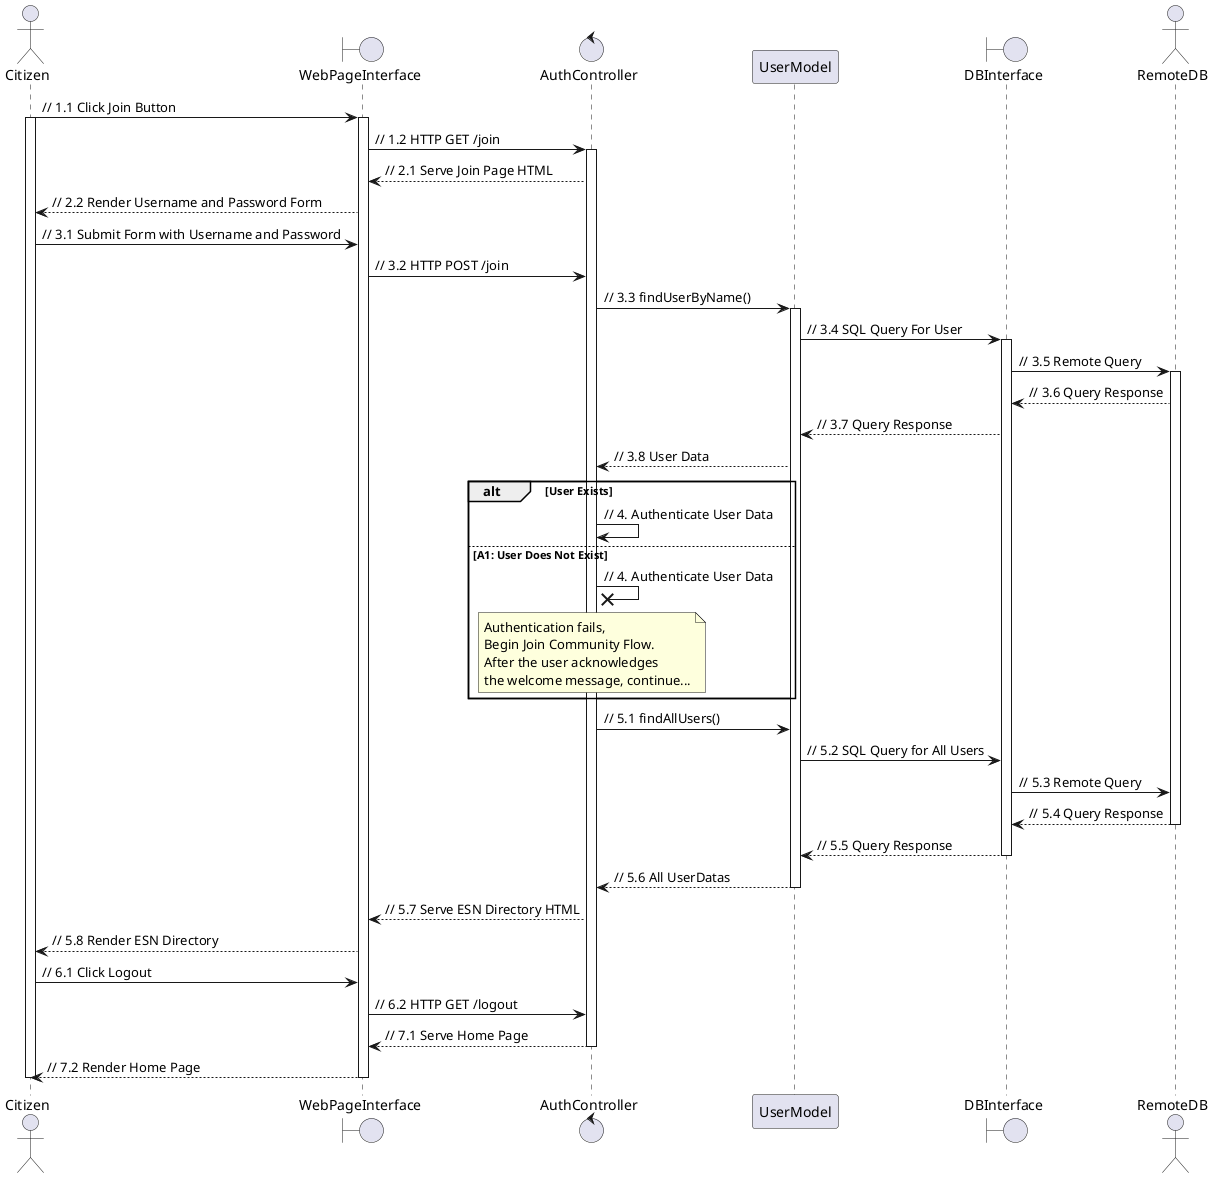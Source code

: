 @startuml

actor Citizen as c
boundary WebPageInterface as w
control AuthController as a
participant UserModel as u
boundary DBInterface as db
actor RemoteDB as rdb

c -> w : // 1.1 Click Join Button
activate c
activate w
w -> a : // 1.2 HTTP GET /join
activate a
a --> w : // 2.1 Serve Join Page HTML 
w --> c : // 2.2 Render Username and Password Form
c -> w : // 3.1 Submit Form with Username and Password
w -> a : // 3.2 HTTP POST /join
a -> u : // 3.3 findUserByName()
activate u
u -> db : // 3.4 SQL Query For User
activate db
db -> rdb : // 3.5 Remote Query
activate rdb
rdb --> db : // 3.6 Query Response
db --> u : // 3.7 Query Response
u --> a : // 3.8 User Data

alt User Exists
a -> a : // 4. Authenticate User Data

else A1: User Does Not Exist

a ->x a : // 4. Authenticate User Data

note over a
Authentication fails,
Begin Join Community Flow.
After the user acknowledges
the welcome message, continue...
end note

end

a -> u : // 5.1 findAllUsers()
u -> db : // 5.2 SQL Query for All Users
db -> rdb : // 5.3 Remote Query
rdb --> db : // 5.4 Query Response
deactivate rdb
db --> u : // 5.5 Query Response
deactivate db
u --> a : // 5.6 All UserDatas
deactivate u
a --> w : // 5.7 Serve ESN Directory HTML
w --> c : // 5.8 Render ESN Directory
c -> w : // 6.1 Click Logout
w -> a : // 6.2 HTTP GET /logout
a --> w : // 7.1 Serve Home Page
deactivate a
w --> c : // 7.2 Render Home Page
deactivate w
deactivate c

@enduml